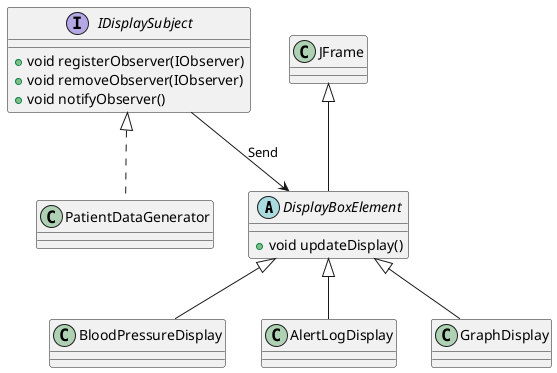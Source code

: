 @startuml
'https://plantuml.com/class-diagram




abstract class DisplayBoxElement {

+void updateDisplay()
}

class BloodPressureDisplay {
}

class AlertLogDisplay {
}

class GraphDisplay {
}

interface IDisplaySubject {
+ void registerObserver(IObserver)
+ void removeObserver(IObserver)
+ void notifyObserver()
}

class PatientDataGenerator {
}






JFrame <|-- DisplayBoxElement
DisplayBoxElement <|-- BloodPressureDisplay
DisplayBoxElement <|-- AlertLogDisplay
DisplayBoxElement <|-- GraphDisplay
IDisplaySubject <|.. PatientDataGenerator
IDisplaySubject --> DisplayBoxElement:Send
@enduml